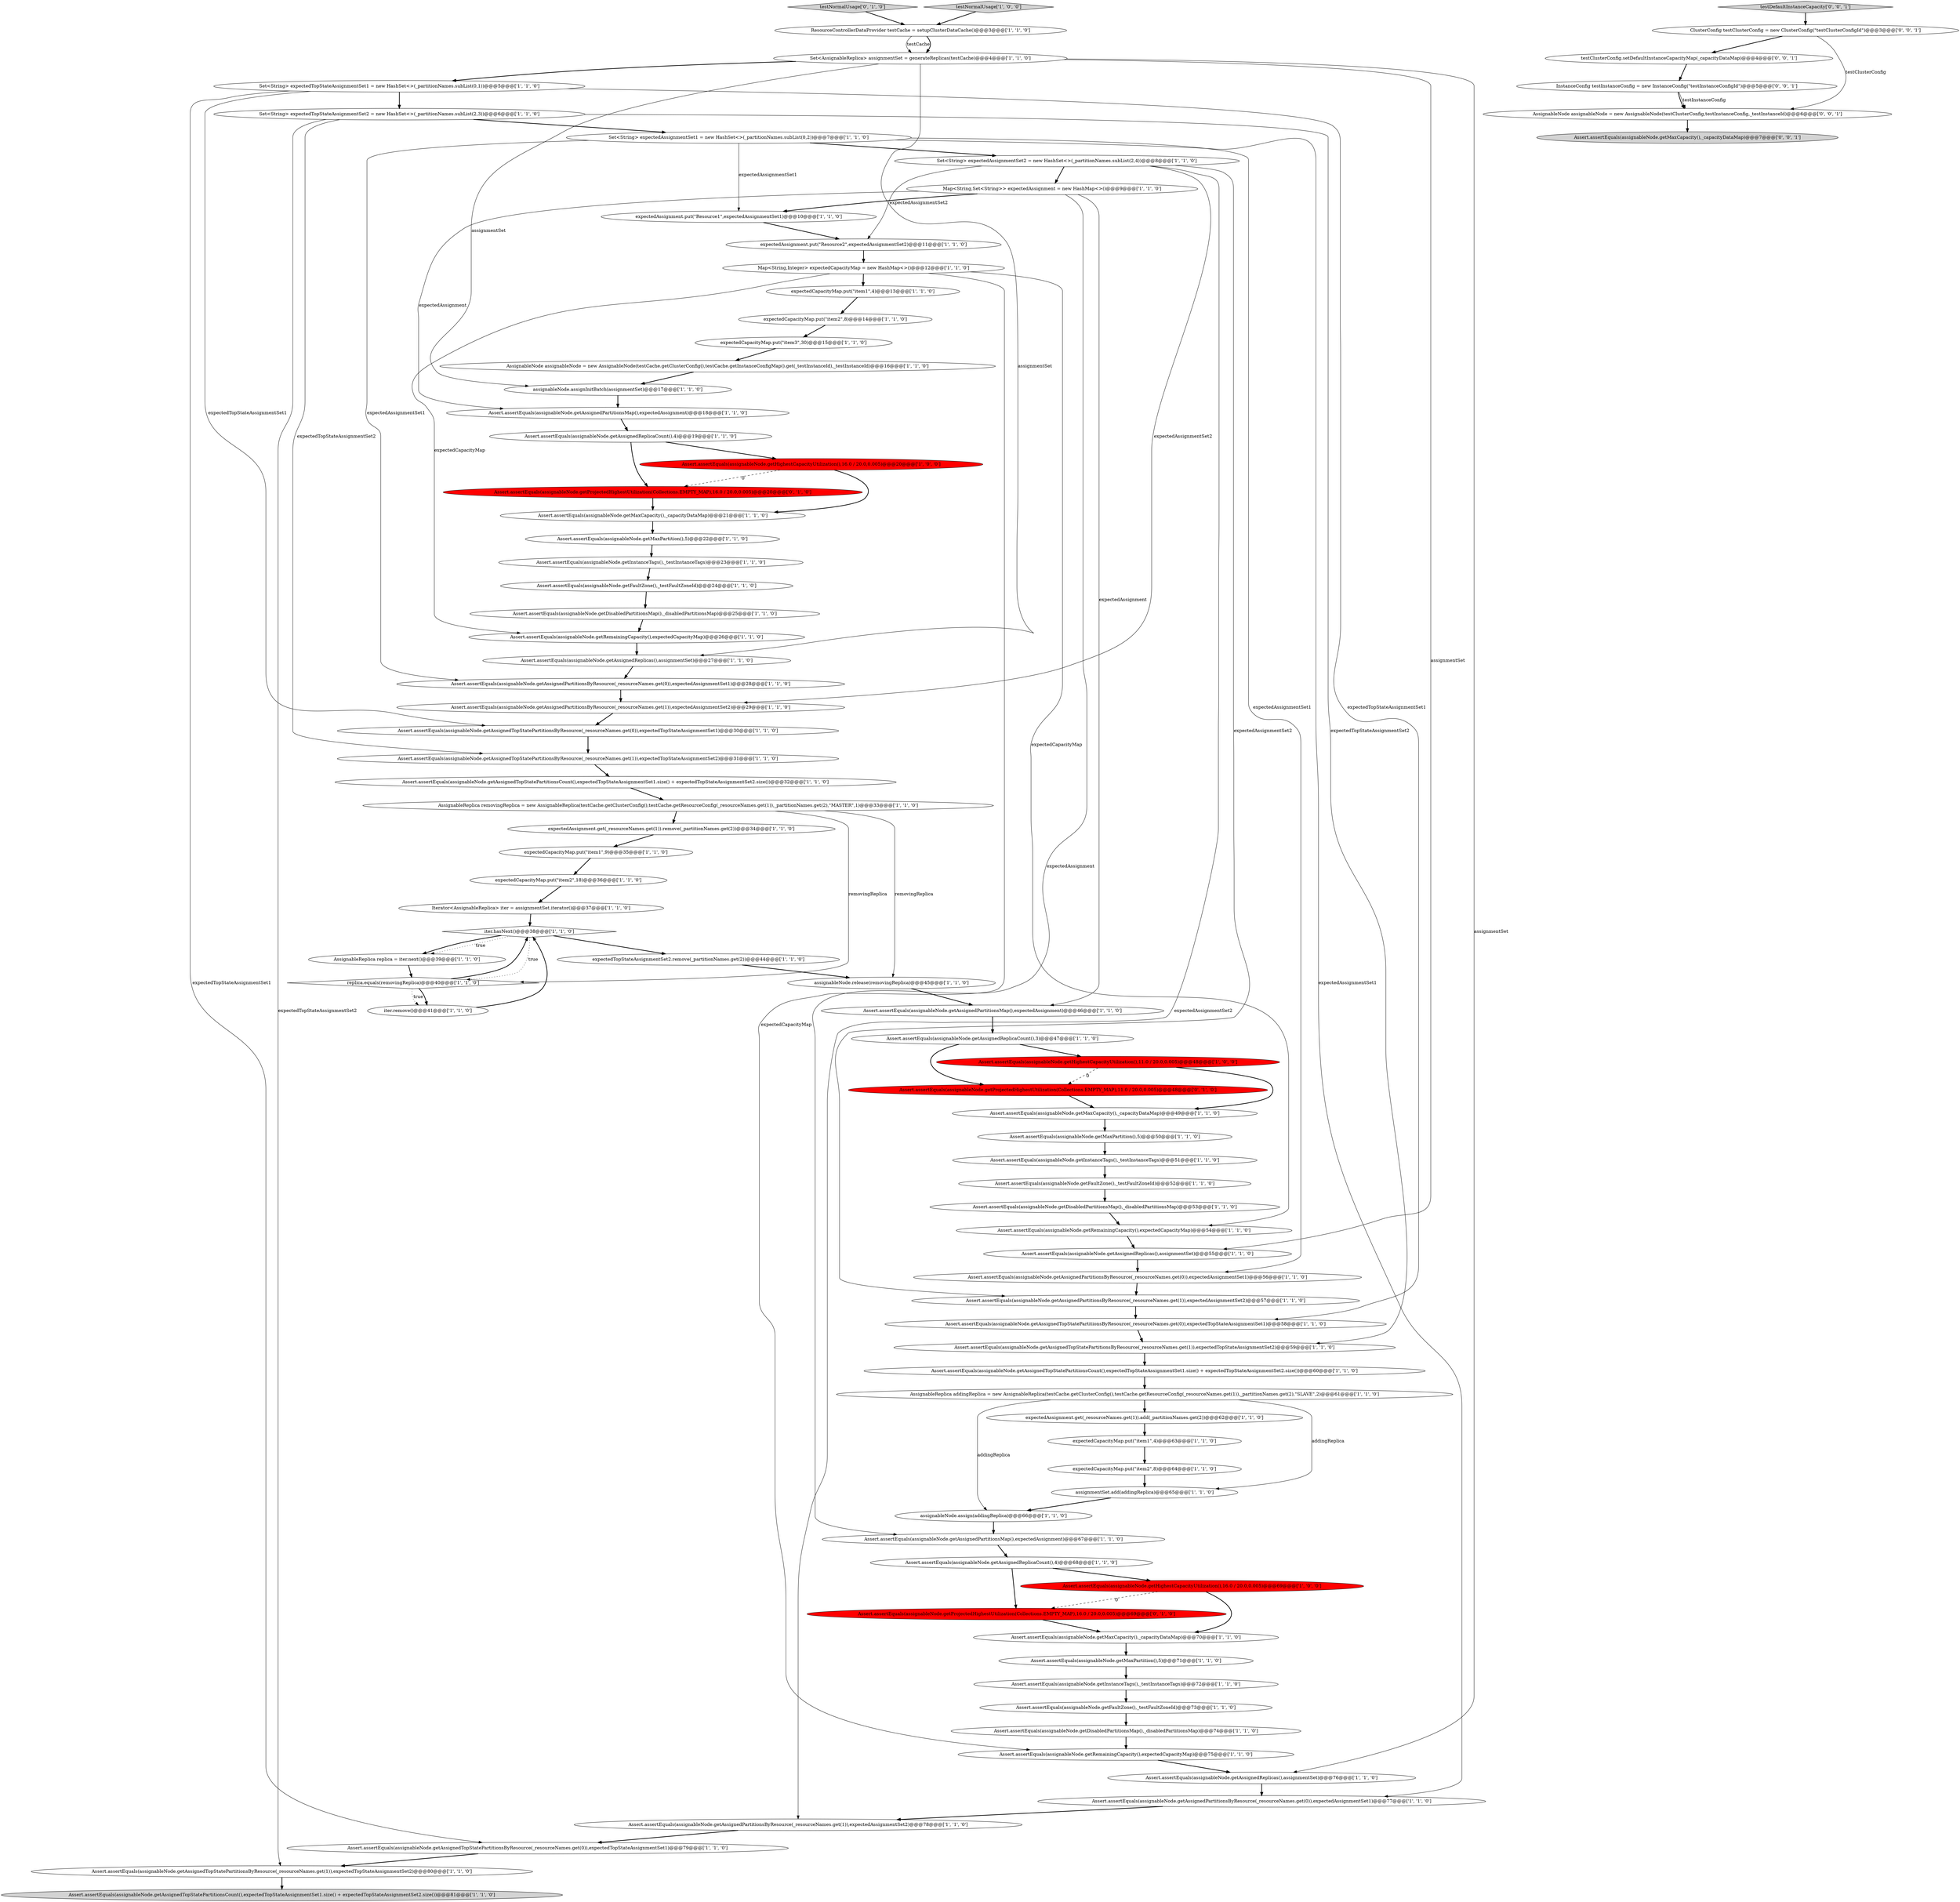 digraph {
9 [style = filled, label = "Assert.assertEquals(assignableNode.getMaxPartition(),5)@@@22@@@['1', '1', '0']", fillcolor = white, shape = ellipse image = "AAA0AAABBB1BBB"];
36 [style = filled, label = "Assert.assertEquals(assignableNode.getDisabledPartitionsMap(),_disabledPartitionsMap)@@@25@@@['1', '1', '0']", fillcolor = white, shape = ellipse image = "AAA0AAABBB1BBB"];
43 [style = filled, label = "Assert.assertEquals(assignableNode.getAssignedPartitionsMap(),expectedAssignment)@@@46@@@['1', '1', '0']", fillcolor = white, shape = ellipse image = "AAA0AAABBB1BBB"];
64 [style = filled, label = "Assert.assertEquals(assignableNode.getAssignedReplicas(),assignmentSet)@@@76@@@['1', '1', '0']", fillcolor = white, shape = ellipse image = "AAA0AAABBB1BBB"];
51 [style = filled, label = "Assert.assertEquals(assignableNode.getAssignedPartitionsByResource(_resourceNames.get(0)),expectedAssignmentSet1)@@@56@@@['1', '1', '0']", fillcolor = white, shape = ellipse image = "AAA0AAABBB1BBB"];
1 [style = filled, label = "Assert.assertEquals(assignableNode.getAssignedTopStatePartitionsByResource(_resourceNames.get(1)),expectedTopStateAssignmentSet2)@@@59@@@['1', '1', '0']", fillcolor = white, shape = ellipse image = "AAA0AAABBB1BBB"];
10 [style = filled, label = "expectedCapacityMap.put(\"item2\",18)@@@36@@@['1', '1', '0']", fillcolor = white, shape = ellipse image = "AAA0AAABBB1BBB"];
35 [style = filled, label = "Assert.assertEquals(assignableNode.getAssignedTopStatePartitionsCount(),expectedTopStateAssignmentSet1.size() + expectedTopStateAssignmentSet2.size())@@@32@@@['1', '1', '0']", fillcolor = white, shape = ellipse image = "AAA0AAABBB1BBB"];
54 [style = filled, label = "Assert.assertEquals(assignableNode.getAssignedPartitionsByResource(_resourceNames.get(1)),expectedAssignmentSet2)@@@57@@@['1', '1', '0']", fillcolor = white, shape = ellipse image = "AAA0AAABBB1BBB"];
48 [style = filled, label = "Map<String,Integer> expectedCapacityMap = new HashMap<>()@@@12@@@['1', '1', '0']", fillcolor = white, shape = ellipse image = "AAA0AAABBB1BBB"];
34 [style = filled, label = "Assert.assertEquals(assignableNode.getRemainingCapacity(),expectedCapacityMap)@@@26@@@['1', '1', '0']", fillcolor = white, shape = ellipse image = "AAA0AAABBB1BBB"];
30 [style = filled, label = "AssignableReplica addingReplica = new AssignableReplica(testCache.getClusterConfig(),testCache.getResourceConfig(_resourceNames.get(1)),_partitionNames.get(2),\"SLAVE\",2)@@@61@@@['1', '1', '0']", fillcolor = white, shape = ellipse image = "AAA0AAABBB1BBB"];
60 [style = filled, label = "assignableNode.assignInitBatch(assignmentSet)@@@17@@@['1', '1', '0']", fillcolor = white, shape = ellipse image = "AAA0AAABBB1BBB"];
78 [style = filled, label = "testNormalUsage['0', '1', '0']", fillcolor = lightgray, shape = diamond image = "AAA0AAABBB2BBB"];
58 [style = filled, label = "Assert.assertEquals(assignableNode.getRemainingCapacity(),expectedCapacityMap)@@@75@@@['1', '1', '0']", fillcolor = white, shape = ellipse image = "AAA0AAABBB1BBB"];
79 [style = filled, label = "Assert.assertEquals(assignableNode.getProjectedHighestUtilization(Collections.EMPTY_MAP),11.0 / 20.0,0.005)@@@48@@@['0', '1', '0']", fillcolor = red, shape = ellipse image = "AAA1AAABBB2BBB"];
59 [style = filled, label = "Assert.assertEquals(assignableNode.getHighestCapacityUtilization(),16.0 / 20.0,0.005)@@@69@@@['1', '0', '0']", fillcolor = red, shape = ellipse image = "AAA1AAABBB1BBB"];
32 [style = filled, label = "expectedCapacityMap.put(\"item1\",9)@@@35@@@['1', '1', '0']", fillcolor = white, shape = ellipse image = "AAA0AAABBB1BBB"];
86 [style = filled, label = "testClusterConfig.setDefaultInstanceCapacityMap(_capacityDataMap)@@@4@@@['0', '0', '1']", fillcolor = white, shape = ellipse image = "AAA0AAABBB3BBB"];
20 [style = filled, label = "Assert.assertEquals(assignableNode.getAssignedTopStatePartitionsByResource(_resourceNames.get(1)),expectedTopStateAssignmentSet2)@@@80@@@['1', '1', '0']", fillcolor = white, shape = ellipse image = "AAA0AAABBB1BBB"];
47 [style = filled, label = "Assert.assertEquals(assignableNode.getMaxCapacity(),_capacityDataMap)@@@49@@@['1', '1', '0']", fillcolor = white, shape = ellipse image = "AAA0AAABBB1BBB"];
67 [style = filled, label = "Assert.assertEquals(assignableNode.getDisabledPartitionsMap(),_disabledPartitionsMap)@@@74@@@['1', '1', '0']", fillcolor = white, shape = ellipse image = "AAA0AAABBB1BBB"];
6 [style = filled, label = "expectedCapacityMap.put(\"item1\",4)@@@63@@@['1', '1', '0']", fillcolor = white, shape = ellipse image = "AAA0AAABBB1BBB"];
42 [style = filled, label = "Assert.assertEquals(assignableNode.getAssignedReplicaCount(),4)@@@68@@@['1', '1', '0']", fillcolor = white, shape = ellipse image = "AAA0AAABBB1BBB"];
3 [style = filled, label = "Assert.assertEquals(assignableNode.getAssignedReplicaCount(),3)@@@47@@@['1', '1', '0']", fillcolor = white, shape = ellipse image = "AAA0AAABBB1BBB"];
65 [style = filled, label = "Assert.assertEquals(assignableNode.getAssignedPartitionsMap(),expectedAssignment)@@@18@@@['1', '1', '0']", fillcolor = white, shape = ellipse image = "AAA0AAABBB1BBB"];
40 [style = filled, label = "expectedCapacityMap.put(\"item3\",30)@@@15@@@['1', '1', '0']", fillcolor = white, shape = ellipse image = "AAA0AAABBB1BBB"];
29 [style = filled, label = "Map<String,Set<String>> expectedAssignment = new HashMap<>()@@@9@@@['1', '1', '0']", fillcolor = white, shape = ellipse image = "AAA0AAABBB1BBB"];
38 [style = filled, label = "iter.hasNext()@@@38@@@['1', '1', '0']", fillcolor = white, shape = diamond image = "AAA0AAABBB1BBB"];
52 [style = filled, label = "Assert.assertEquals(assignableNode.getAssignedTopStatePartitionsByResource(_resourceNames.get(0)),expectedTopStateAssignmentSet1)@@@58@@@['1', '1', '0']", fillcolor = white, shape = ellipse image = "AAA0AAABBB1BBB"];
49 [style = filled, label = "Assert.assertEquals(assignableNode.getMaxPartition(),5)@@@50@@@['1', '1', '0']", fillcolor = white, shape = ellipse image = "AAA0AAABBB1BBB"];
83 [style = filled, label = "Assert.assertEquals(assignableNode.getMaxCapacity(),_capacityDataMap)@@@7@@@['0', '0', '1']", fillcolor = lightgray, shape = ellipse image = "AAA0AAABBB3BBB"];
4 [style = filled, label = "Assert.assertEquals(assignableNode.getAssignedPartitionsByResource(_resourceNames.get(0)),expectedAssignmentSet1)@@@77@@@['1', '1', '0']", fillcolor = white, shape = ellipse image = "AAA0AAABBB1BBB"];
18 [style = filled, label = "Assert.assertEquals(assignableNode.getAssignedReplicaCount(),4)@@@19@@@['1', '1', '0']", fillcolor = white, shape = ellipse image = "AAA0AAABBB1BBB"];
85 [style = filled, label = "ClusterConfig testClusterConfig = new ClusterConfig(\"testClusterConfigId\")@@@3@@@['0', '0', '1']", fillcolor = white, shape = ellipse image = "AAA0AAABBB3BBB"];
21 [style = filled, label = "Set<String> expectedAssignmentSet2 = new HashSet<>(_partitionNames.subList(2,4))@@@8@@@['1', '1', '0']", fillcolor = white, shape = ellipse image = "AAA0AAABBB1BBB"];
24 [style = filled, label = "Assert.assertEquals(assignableNode.getAssignedPartitionsByResource(_resourceNames.get(1)),expectedAssignmentSet2)@@@78@@@['1', '1', '0']", fillcolor = white, shape = ellipse image = "AAA0AAABBB1BBB"];
61 [style = filled, label = "expectedCapacityMap.put(\"item1\",4)@@@13@@@['1', '1', '0']", fillcolor = white, shape = ellipse image = "AAA0AAABBB1BBB"];
12 [style = filled, label = "Assert.assertEquals(assignableNode.getAssignedTopStatePartitionsCount(),expectedTopStateAssignmentSet1.size() + expectedTopStateAssignmentSet2.size())@@@81@@@['1', '1', '0']", fillcolor = lightgray, shape = ellipse image = "AAA0AAABBB1BBB"];
77 [style = filled, label = "Set<String> expectedTopStateAssignmentSet1 = new HashSet<>(_partitionNames.subList(0,1))@@@5@@@['1', '1', '0']", fillcolor = white, shape = ellipse image = "AAA0AAABBB1BBB"];
66 [style = filled, label = "expectedAssignment.put(\"Resource2\",expectedAssignmentSet2)@@@11@@@['1', '1', '0']", fillcolor = white, shape = ellipse image = "AAA0AAABBB1BBB"];
19 [style = filled, label = "Assert.assertEquals(assignableNode.getAssignedPartitionsByResource(_resourceNames.get(0)),expectedAssignmentSet1)@@@28@@@['1', '1', '0']", fillcolor = white, shape = ellipse image = "AAA0AAABBB1BBB"];
46 [style = filled, label = "AssignableReplica replica = iter.next()@@@39@@@['1', '1', '0']", fillcolor = white, shape = ellipse image = "AAA0AAABBB1BBB"];
75 [style = filled, label = "Assert.assertEquals(assignableNode.getFaultZone(),_testFaultZoneId)@@@24@@@['1', '1', '0']", fillcolor = white, shape = ellipse image = "AAA0AAABBB1BBB"];
71 [style = filled, label = "Assert.assertEquals(assignableNode.getFaultZone(),_testFaultZoneId)@@@73@@@['1', '1', '0']", fillcolor = white, shape = ellipse image = "AAA0AAABBB1BBB"];
72 [style = filled, label = "testNormalUsage['1', '0', '0']", fillcolor = lightgray, shape = diamond image = "AAA0AAABBB1BBB"];
57 [style = filled, label = "assignableNode.assign(addingReplica)@@@66@@@['1', '1', '0']", fillcolor = white, shape = ellipse image = "AAA0AAABBB1BBB"];
23 [style = filled, label = "Assert.assertEquals(assignableNode.getMaxCapacity(),_capacityDataMap)@@@70@@@['1', '1', '0']", fillcolor = white, shape = ellipse image = "AAA0AAABBB1BBB"];
28 [style = filled, label = "Assert.assertEquals(assignableNode.getRemainingCapacity(),expectedCapacityMap)@@@54@@@['1', '1', '0']", fillcolor = white, shape = ellipse image = "AAA0AAABBB1BBB"];
41 [style = filled, label = "Assert.assertEquals(assignableNode.getAssignedTopStatePartitionsByResource(_resourceNames.get(0)),expectedTopStateAssignmentSet1)@@@79@@@['1', '1', '0']", fillcolor = white, shape = ellipse image = "AAA0AAABBB1BBB"];
2 [style = filled, label = "Set<AssignableReplica> assignmentSet = generateReplicas(testCache)@@@4@@@['1', '1', '0']", fillcolor = white, shape = ellipse image = "AAA0AAABBB1BBB"];
45 [style = filled, label = "Set<String> expectedAssignmentSet1 = new HashSet<>(_partitionNames.subList(0,2))@@@7@@@['1', '1', '0']", fillcolor = white, shape = ellipse image = "AAA0AAABBB1BBB"];
33 [style = filled, label = "iter.remove()@@@41@@@['1', '1', '0']", fillcolor = white, shape = ellipse image = "AAA0AAABBB1BBB"];
39 [style = filled, label = "expectedAssignment.put(\"Resource1\",expectedAssignmentSet1)@@@10@@@['1', '1', '0']", fillcolor = white, shape = ellipse image = "AAA0AAABBB1BBB"];
11 [style = filled, label = "Assert.assertEquals(assignableNode.getMaxPartition(),5)@@@71@@@['1', '1', '0']", fillcolor = white, shape = ellipse image = "AAA0AAABBB1BBB"];
69 [style = filled, label = "AssignableNode assignableNode = new AssignableNode(testCache.getClusterConfig(),testCache.getInstanceConfigMap().get(_testInstanceId),_testInstanceId)@@@16@@@['1', '1', '0']", fillcolor = white, shape = ellipse image = "AAA0AAABBB1BBB"];
14 [style = filled, label = "Assert.assertEquals(assignableNode.getHighestCapacityUtilization(),16.0 / 20.0,0.005)@@@20@@@['1', '0', '0']", fillcolor = red, shape = ellipse image = "AAA1AAABBB1BBB"];
27 [style = filled, label = "expectedTopStateAssignmentSet2.remove(_partitionNames.get(2))@@@44@@@['1', '1', '0']", fillcolor = white, shape = ellipse image = "AAA0AAABBB1BBB"];
62 [style = filled, label = "expectedAssignment.get(_resourceNames.get(1)).remove(_partitionNames.get(2))@@@34@@@['1', '1', '0']", fillcolor = white, shape = ellipse image = "AAA0AAABBB1BBB"];
84 [style = filled, label = "testDefaultInstanceCapacity['0', '0', '1']", fillcolor = lightgray, shape = diamond image = "AAA0AAABBB3BBB"];
15 [style = filled, label = "expectedCapacityMap.put(\"item2\",8)@@@64@@@['1', '1', '0']", fillcolor = white, shape = ellipse image = "AAA0AAABBB1BBB"];
8 [style = filled, label = "ResourceControllerDataProvider testCache = setupClusterDataCache()@@@3@@@['1', '1', '0']", fillcolor = white, shape = ellipse image = "AAA0AAABBB1BBB"];
70 [style = filled, label = "Assert.assertEquals(assignableNode.getInstanceTags(),_testInstanceTags)@@@51@@@['1', '1', '0']", fillcolor = white, shape = ellipse image = "AAA0AAABBB1BBB"];
80 [style = filled, label = "Assert.assertEquals(assignableNode.getProjectedHighestUtilization(Collections.EMPTY_MAP),16.0 / 20.0,0.005)@@@69@@@['0', '1', '0']", fillcolor = red, shape = ellipse image = "AAA1AAABBB2BBB"];
22 [style = filled, label = "Set<String> expectedTopStateAssignmentSet2 = new HashSet<>(_partitionNames.subList(2,3))@@@6@@@['1', '1', '0']", fillcolor = white, shape = ellipse image = "AAA0AAABBB1BBB"];
68 [style = filled, label = "Assert.assertEquals(assignableNode.getMaxCapacity(),_capacityDataMap)@@@21@@@['1', '1', '0']", fillcolor = white, shape = ellipse image = "AAA0AAABBB1BBB"];
76 [style = filled, label = "Assert.assertEquals(assignableNode.getAssignedTopStatePartitionsByResource(_resourceNames.get(0)),expectedTopStateAssignmentSet1)@@@30@@@['1', '1', '0']", fillcolor = white, shape = ellipse image = "AAA0AAABBB1BBB"];
5 [style = filled, label = "Assert.assertEquals(assignableNode.getAssignedPartitionsByResource(_resourceNames.get(1)),expectedAssignmentSet2)@@@29@@@['1', '1', '0']", fillcolor = white, shape = ellipse image = "AAA0AAABBB1BBB"];
37 [style = filled, label = "Assert.assertEquals(assignableNode.getAssignedReplicas(),assignmentSet)@@@55@@@['1', '1', '0']", fillcolor = white, shape = ellipse image = "AAA0AAABBB1BBB"];
16 [style = filled, label = "Assert.assertEquals(assignableNode.getAssignedPartitionsMap(),expectedAssignment)@@@67@@@['1', '1', '0']", fillcolor = white, shape = ellipse image = "AAA0AAABBB1BBB"];
44 [style = filled, label = "Assert.assertEquals(assignableNode.getHighestCapacityUtilization(),11.0 / 20.0,0.005)@@@48@@@['1', '0', '0']", fillcolor = red, shape = ellipse image = "AAA1AAABBB1BBB"];
17 [style = filled, label = "Assert.assertEquals(assignableNode.getFaultZone(),_testFaultZoneId)@@@52@@@['1', '1', '0']", fillcolor = white, shape = ellipse image = "AAA0AAABBB1BBB"];
31 [style = filled, label = "Assert.assertEquals(assignableNode.getAssignedReplicas(),assignmentSet)@@@27@@@['1', '1', '0']", fillcolor = white, shape = ellipse image = "AAA0AAABBB1BBB"];
56 [style = filled, label = "Assert.assertEquals(assignableNode.getAssignedTopStatePartitionsCount(),expectedTopStateAssignmentSet1.size() + expectedTopStateAssignmentSet2.size())@@@60@@@['1', '1', '0']", fillcolor = white, shape = ellipse image = "AAA0AAABBB1BBB"];
87 [style = filled, label = "InstanceConfig testInstanceConfig = new InstanceConfig(\"testInstanceConfigId\")@@@5@@@['0', '0', '1']", fillcolor = white, shape = ellipse image = "AAA0AAABBB3BBB"];
50 [style = filled, label = "replica.equals(removingReplica)@@@40@@@['1', '1', '0']", fillcolor = white, shape = diamond image = "AAA0AAABBB1BBB"];
63 [style = filled, label = "expectedAssignment.get(_resourceNames.get(1)).add(_partitionNames.get(2))@@@62@@@['1', '1', '0']", fillcolor = white, shape = ellipse image = "AAA0AAABBB1BBB"];
55 [style = filled, label = "expectedCapacityMap.put(\"item2\",8)@@@14@@@['1', '1', '0']", fillcolor = white, shape = ellipse image = "AAA0AAABBB1BBB"];
13 [style = filled, label = "AssignableReplica removingReplica = new AssignableReplica(testCache.getClusterConfig(),testCache.getResourceConfig(_resourceNames.get(1)),_partitionNames.get(2),\"MASTER\",1)@@@33@@@['1', '1', '0']", fillcolor = white, shape = ellipse image = "AAA0AAABBB1BBB"];
7 [style = filled, label = "Assert.assertEquals(assignableNode.getAssignedTopStatePartitionsByResource(_resourceNames.get(1)),expectedTopStateAssignmentSet2)@@@31@@@['1', '1', '0']", fillcolor = white, shape = ellipse image = "AAA0AAABBB1BBB"];
81 [style = filled, label = "Assert.assertEquals(assignableNode.getProjectedHighestUtilization(Collections.EMPTY_MAP),16.0 / 20.0,0.005)@@@20@@@['0', '1', '0']", fillcolor = red, shape = ellipse image = "AAA1AAABBB2BBB"];
0 [style = filled, label = "Assert.assertEquals(assignableNode.getDisabledPartitionsMap(),_disabledPartitionsMap)@@@53@@@['1', '1', '0']", fillcolor = white, shape = ellipse image = "AAA0AAABBB1BBB"];
82 [style = filled, label = "AssignableNode assignableNode = new AssignableNode(testClusterConfig,testInstanceConfig,_testInstanceId)@@@6@@@['0', '0', '1']", fillcolor = white, shape = ellipse image = "AAA0AAABBB3BBB"];
53 [style = filled, label = "Assert.assertEquals(assignableNode.getInstanceTags(),_testInstanceTags)@@@72@@@['1', '1', '0']", fillcolor = white, shape = ellipse image = "AAA0AAABBB1BBB"];
26 [style = filled, label = "assignableNode.release(removingReplica)@@@45@@@['1', '1', '0']", fillcolor = white, shape = ellipse image = "AAA0AAABBB1BBB"];
73 [style = filled, label = "Iterator<AssignableReplica> iter = assignmentSet.iterator()@@@37@@@['1', '1', '0']", fillcolor = white, shape = ellipse image = "AAA0AAABBB1BBB"];
74 [style = filled, label = "assignmentSet.add(addingReplica)@@@65@@@['1', '1', '0']", fillcolor = white, shape = ellipse image = "AAA0AAABBB1BBB"];
25 [style = filled, label = "Assert.assertEquals(assignableNode.getInstanceTags(),_testInstanceTags)@@@23@@@['1', '1', '0']", fillcolor = white, shape = ellipse image = "AAA0AAABBB1BBB"];
52->1 [style = bold, label=""];
2->37 [style = solid, label="assignmentSet"];
8->2 [style = solid, label="testCache"];
13->50 [style = solid, label="removingReplica"];
5->76 [style = bold, label=""];
56->30 [style = bold, label=""];
69->60 [style = bold, label=""];
14->81 [style = dashed, label="0"];
55->40 [style = bold, label=""];
7->35 [style = bold, label=""];
48->61 [style = bold, label=""];
85->86 [style = bold, label=""];
41->20 [style = bold, label=""];
45->19 [style = solid, label="expectedAssignmentSet1"];
47->49 [style = bold, label=""];
87->82 [style = bold, label=""];
19->5 [style = bold, label=""];
65->18 [style = bold, label=""];
43->3 [style = bold, label=""];
71->67 [style = bold, label=""];
22->1 [style = solid, label="expectedTopStateAssignmentSet2"];
57->16 [style = bold, label=""];
50->33 [style = dotted, label="true"];
60->65 [style = bold, label=""];
25->75 [style = bold, label=""];
16->42 [style = bold, label=""];
46->50 [style = bold, label=""];
67->58 [style = bold, label=""];
44->47 [style = bold, label=""];
79->47 [style = bold, label=""];
49->70 [style = bold, label=""];
78->8 [style = bold, label=""];
70->17 [style = bold, label=""];
54->52 [style = bold, label=""];
38->46 [style = dotted, label="true"];
28->37 [style = bold, label=""];
2->64 [style = solid, label="assignmentSet"];
29->39 [style = bold, label=""];
51->54 [style = bold, label=""];
72->8 [style = bold, label=""];
21->5 [style = solid, label="expectedAssignmentSet2"];
34->31 [style = bold, label=""];
26->43 [style = bold, label=""];
45->51 [style = solid, label="expectedAssignmentSet1"];
32->10 [style = bold, label=""];
66->48 [style = bold, label=""];
61->55 [style = bold, label=""];
21->29 [style = bold, label=""];
81->68 [style = bold, label=""];
21->24 [style = solid, label="expectedAssignmentSet2"];
68->9 [style = bold, label=""];
39->66 [style = bold, label=""];
2->77 [style = bold, label=""];
2->60 [style = solid, label="assignmentSet"];
45->21 [style = bold, label=""];
38->46 [style = bold, label=""];
1->56 [style = bold, label=""];
29->16 [style = solid, label="expectedAssignment"];
38->50 [style = dotted, label="true"];
22->20 [style = solid, label="expectedTopStateAssignmentSet2"];
27->26 [style = bold, label=""];
14->68 [style = bold, label=""];
29->65 [style = solid, label="expectedAssignment"];
4->24 [style = bold, label=""];
22->45 [style = bold, label=""];
62->32 [style = bold, label=""];
13->62 [style = bold, label=""];
38->27 [style = bold, label=""];
63->6 [style = bold, label=""];
18->81 [style = bold, label=""];
2->31 [style = solid, label="assignmentSet"];
77->22 [style = bold, label=""];
6->15 [style = bold, label=""];
30->63 [style = bold, label=""];
24->41 [style = bold, label=""];
82->83 [style = bold, label=""];
3->79 [style = bold, label=""];
3->44 [style = bold, label=""];
17->0 [style = bold, label=""];
8->2 [style = bold, label=""];
84->85 [style = bold, label=""];
59->80 [style = dashed, label="0"];
87->82 [style = solid, label="testInstanceConfig"];
22->7 [style = solid, label="expectedTopStateAssignmentSet2"];
50->33 [style = bold, label=""];
23->11 [style = bold, label=""];
64->4 [style = bold, label=""];
42->59 [style = bold, label=""];
30->74 [style = solid, label="addingReplica"];
36->34 [style = bold, label=""];
31->19 [style = bold, label=""];
80->23 [style = bold, label=""];
58->64 [style = bold, label=""];
77->41 [style = solid, label="expectedTopStateAssignmentSet1"];
15->74 [style = bold, label=""];
10->73 [style = bold, label=""];
77->52 [style = solid, label="expectedTopStateAssignmentSet1"];
37->51 [style = bold, label=""];
45->39 [style = solid, label="expectedAssignmentSet1"];
21->54 [style = solid, label="expectedAssignmentSet2"];
59->23 [style = bold, label=""];
77->76 [style = solid, label="expectedTopStateAssignmentSet1"];
74->57 [style = bold, label=""];
48->34 [style = solid, label="expectedCapacityMap"];
0->28 [style = bold, label=""];
21->66 [style = solid, label="expectedAssignmentSet2"];
86->87 [style = bold, label=""];
53->71 [style = bold, label=""];
11->53 [style = bold, label=""];
76->7 [style = bold, label=""];
50->38 [style = bold, label=""];
13->26 [style = solid, label="removingReplica"];
45->4 [style = solid, label="expectedAssignmentSet1"];
48->28 [style = solid, label="expectedCapacityMap"];
9->25 [style = bold, label=""];
42->80 [style = bold, label=""];
20->12 [style = bold, label=""];
29->43 [style = solid, label="expectedAssignment"];
40->69 [style = bold, label=""];
48->58 [style = solid, label="expectedCapacityMap"];
33->38 [style = bold, label=""];
75->36 [style = bold, label=""];
73->38 [style = bold, label=""];
35->13 [style = bold, label=""];
18->14 [style = bold, label=""];
85->82 [style = solid, label="testClusterConfig"];
30->57 [style = solid, label="addingReplica"];
44->79 [style = dashed, label="0"];
}
